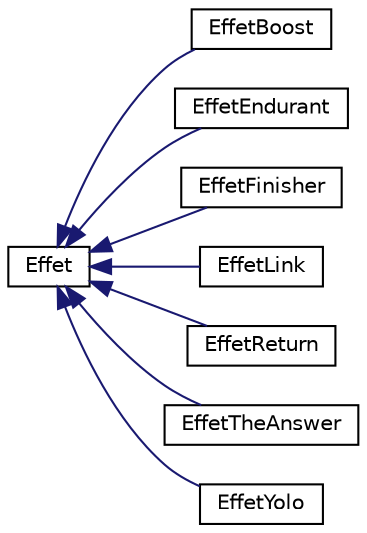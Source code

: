 digraph "Graphe hiérarchique des classes"
{
  edge [fontname="Helvetica",fontsize="10",labelfontname="Helvetica",labelfontsize="10"];
  node [fontname="Helvetica",fontsize="10",shape=record];
  rankdir="LR";
  Node1 [label="Effet",height=0.2,width=0.4,color="black", fillcolor="white", style="filled",URL="$class_effet.html"];
  Node1 -> Node2 [dir="back",color="midnightblue",fontsize="10",style="solid",fontname="Helvetica"];
  Node2 [label="EffetBoost",height=0.2,width=0.4,color="black", fillcolor="white", style="filled",URL="$class_effet_boost.html"];
  Node1 -> Node3 [dir="back",color="midnightblue",fontsize="10",style="solid",fontname="Helvetica"];
  Node3 [label="EffetEndurant",height=0.2,width=0.4,color="black", fillcolor="white", style="filled",URL="$class_effet_endurant.html"];
  Node1 -> Node4 [dir="back",color="midnightblue",fontsize="10",style="solid",fontname="Helvetica"];
  Node4 [label="EffetFinisher",height=0.2,width=0.4,color="black", fillcolor="white", style="filled",URL="$class_effet_finisher.html"];
  Node1 -> Node5 [dir="back",color="midnightblue",fontsize="10",style="solid",fontname="Helvetica"];
  Node5 [label="EffetLink",height=0.2,width=0.4,color="black", fillcolor="white", style="filled",URL="$class_effet_link.html"];
  Node1 -> Node6 [dir="back",color="midnightblue",fontsize="10",style="solid",fontname="Helvetica"];
  Node6 [label="EffetReturn",height=0.2,width=0.4,color="black", fillcolor="white", style="filled",URL="$class_effet_return.html"];
  Node1 -> Node7 [dir="back",color="midnightblue",fontsize="10",style="solid",fontname="Helvetica"];
  Node7 [label="EffetTheAnswer",height=0.2,width=0.4,color="black", fillcolor="white", style="filled",URL="$class_effet_the_answer.html"];
  Node1 -> Node8 [dir="back",color="midnightblue",fontsize="10",style="solid",fontname="Helvetica"];
  Node8 [label="EffetYolo",height=0.2,width=0.4,color="black", fillcolor="white", style="filled",URL="$class_effet_yolo.html"];
}
